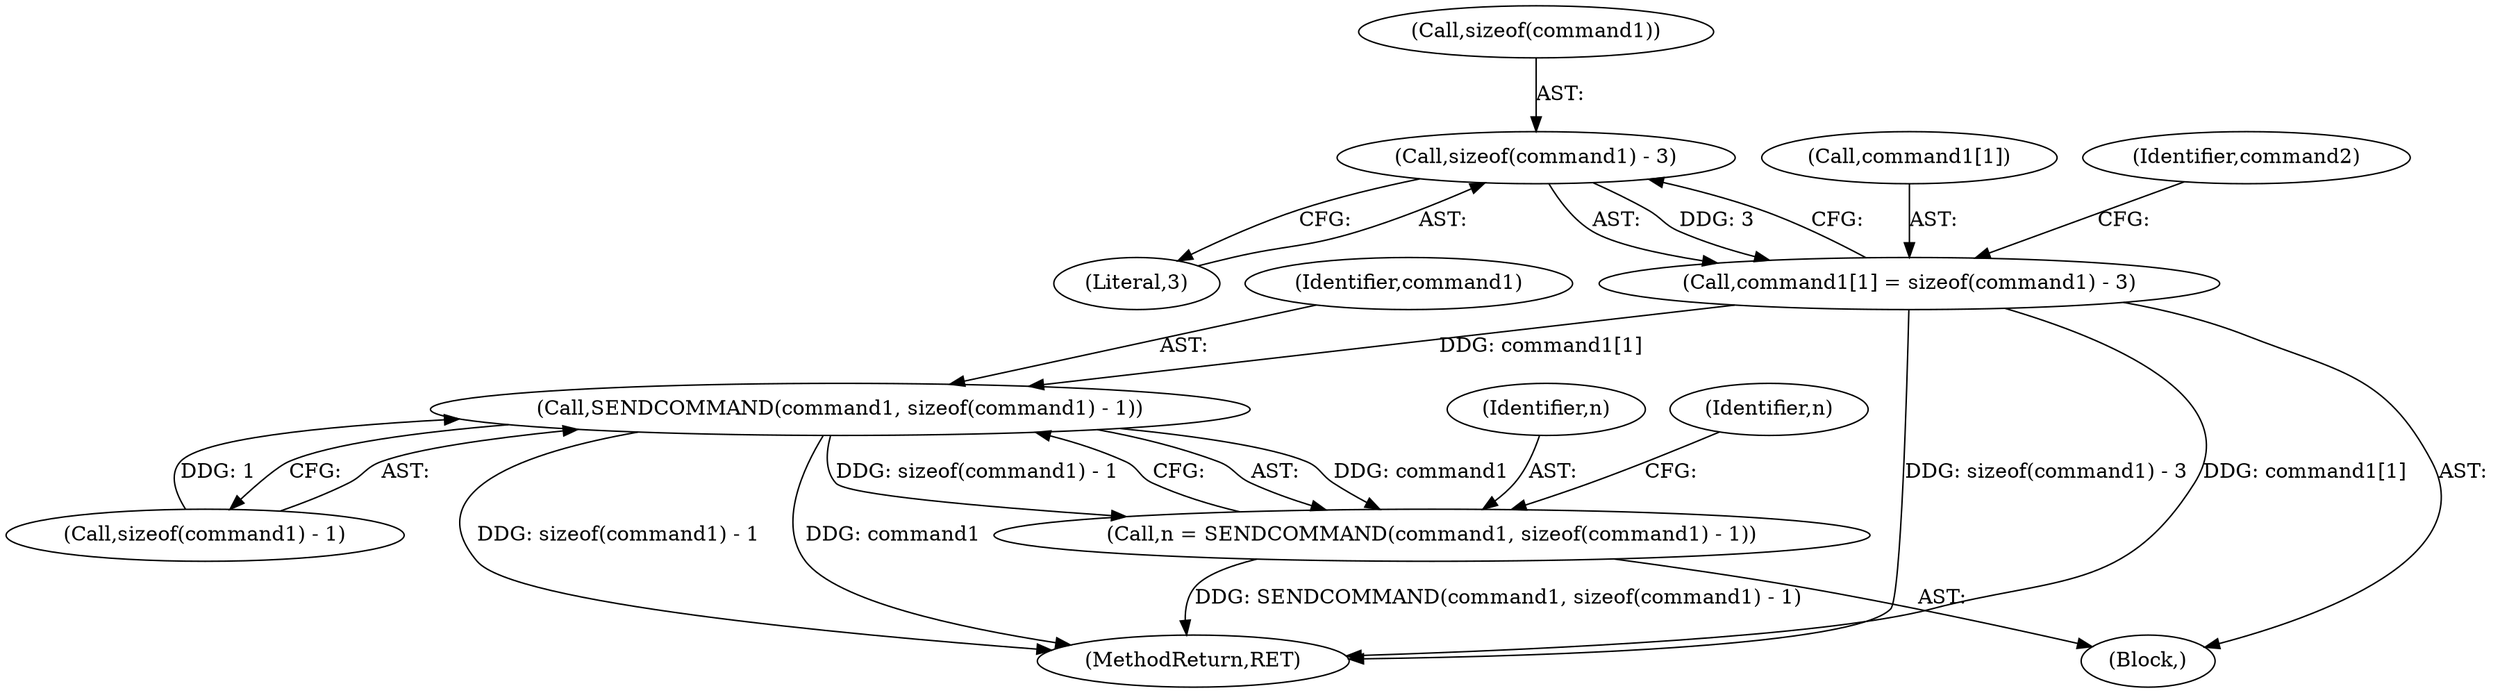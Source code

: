 digraph "0_miniupnp_b238cade9a173c6f751a34acf8ccff838a62aa47_0@API" {
"1000192" [label="(Call,sizeof(command1) - 3)"];
"1000188" [label="(Call,command1[1] = sizeof(command1) - 3)"];
"1000262" [label="(Call,SENDCOMMAND(command1, sizeof(command1) - 1))"];
"1000260" [label="(Call,n = SENDCOMMAND(command1, sizeof(command1) - 1))"];
"1000195" [label="(Literal,3)"];
"1000264" [label="(Call,sizeof(command1) - 1)"];
"1000189" [label="(Call,command1[1])"];
"1000192" [label="(Call,sizeof(command1) - 3)"];
"1000263" [label="(Identifier,command1)"];
"1000188" [label="(Call,command1[1] = sizeof(command1) - 3)"];
"1000599" [label="(MethodReturn,RET)"];
"1000106" [label="(Block,)"];
"1000198" [label="(Identifier,command2)"];
"1000261" [label="(Identifier,n)"];
"1000193" [label="(Call,sizeof(command1))"];
"1000260" [label="(Call,n = SENDCOMMAND(command1, sizeof(command1) - 1))"];
"1000269" [label="(Identifier,n)"];
"1000262" [label="(Call,SENDCOMMAND(command1, sizeof(command1) - 1))"];
"1000192" -> "1000188"  [label="AST: "];
"1000192" -> "1000195"  [label="CFG: "];
"1000193" -> "1000192"  [label="AST: "];
"1000195" -> "1000192"  [label="AST: "];
"1000188" -> "1000192"  [label="CFG: "];
"1000192" -> "1000188"  [label="DDG: 3"];
"1000188" -> "1000106"  [label="AST: "];
"1000189" -> "1000188"  [label="AST: "];
"1000198" -> "1000188"  [label="CFG: "];
"1000188" -> "1000599"  [label="DDG: command1[1]"];
"1000188" -> "1000599"  [label="DDG: sizeof(command1) - 3"];
"1000188" -> "1000262"  [label="DDG: command1[1]"];
"1000262" -> "1000260"  [label="AST: "];
"1000262" -> "1000264"  [label="CFG: "];
"1000263" -> "1000262"  [label="AST: "];
"1000264" -> "1000262"  [label="AST: "];
"1000260" -> "1000262"  [label="CFG: "];
"1000262" -> "1000599"  [label="DDG: sizeof(command1) - 1"];
"1000262" -> "1000599"  [label="DDG: command1"];
"1000262" -> "1000260"  [label="DDG: command1"];
"1000262" -> "1000260"  [label="DDG: sizeof(command1) - 1"];
"1000264" -> "1000262"  [label="DDG: 1"];
"1000260" -> "1000106"  [label="AST: "];
"1000261" -> "1000260"  [label="AST: "];
"1000269" -> "1000260"  [label="CFG: "];
"1000260" -> "1000599"  [label="DDG: SENDCOMMAND(command1, sizeof(command1) - 1)"];
}
